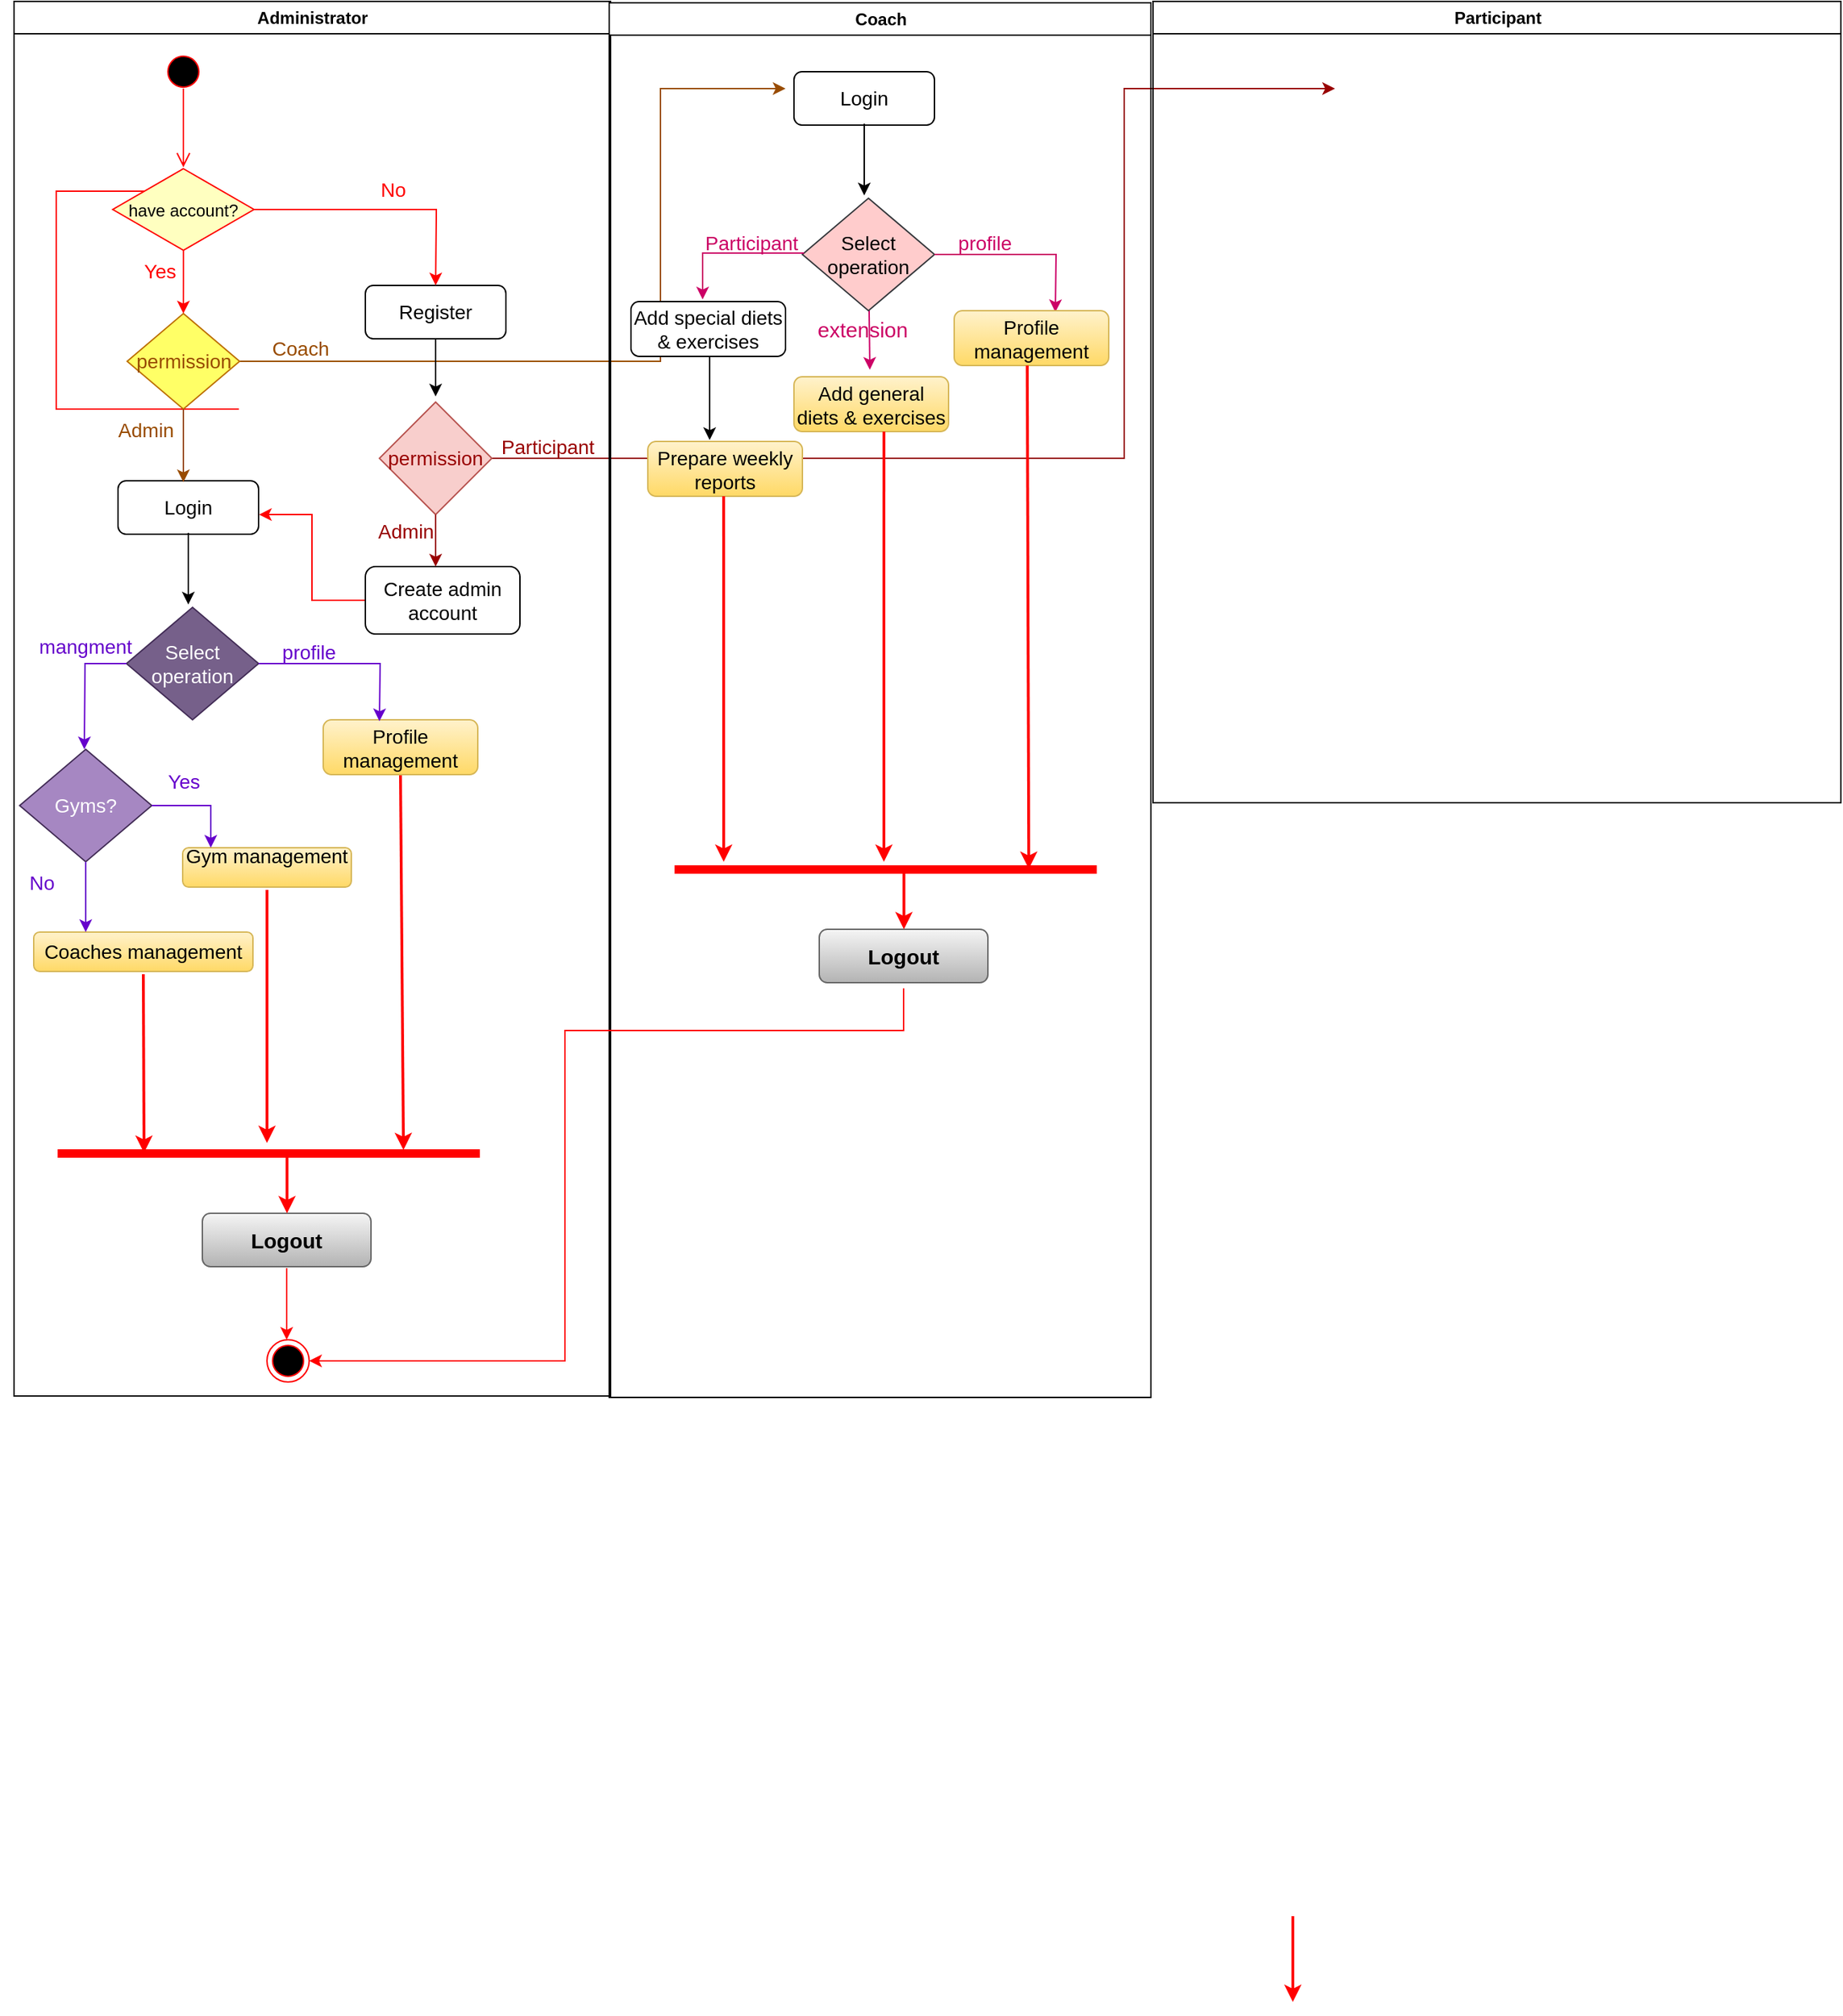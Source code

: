 <mxfile version="20.5.1" type="github">
  <diagram name="Page-1" id="e7e014a7-5840-1c2e-5031-d8a46d1fe8dd">
    <mxGraphModel dx="1038" dy="536" grid="1" gridSize="10" guides="1" tooltips="1" connect="1" arrows="1" fold="1" page="1" pageScale="1" pageWidth="1169" pageHeight="826" background="none" math="0" shadow="0">
      <root>
        <mxCell id="0" />
        <mxCell id="1" parent="0" />
        <mxCell id="dBgh0t9pDxQGnR2ba0j--71" style="edgeStyle=orthogonalEdgeStyle;rounded=0;orthogonalLoop=1;jettySize=auto;html=1;strokeColor=#990000;fontSize=14;fontColor=#994C00;" edge="1" parent="1" source="dBgh0t9pDxQGnR2ba0j--53">
          <mxGeometry relative="1" as="geometry">
            <mxPoint x="960" y="190" as="targetPoint" />
            <Array as="points">
              <mxPoint x="810" y="453" />
              <mxPoint x="810" y="190" />
            </Array>
          </mxGeometry>
        </mxCell>
        <mxCell id="dBgh0t9pDxQGnR2ba0j--68" style="edgeStyle=orthogonalEdgeStyle;rounded=0;orthogonalLoop=1;jettySize=auto;html=1;strokeColor=#994C00;fontSize=14;fontColor=#994C00;entryX=-0.06;entryY=0.342;entryDx=0;entryDy=0;entryPerimeter=0;" edge="1" parent="1" source="dBgh0t9pDxQGnR2ba0j--65" target="dBgh0t9pDxQGnR2ba0j--94">
          <mxGeometry relative="1" as="geometry">
            <mxPoint x="530" y="190" as="targetPoint" />
            <Array as="points">
              <mxPoint x="480" y="384" />
              <mxPoint x="480" y="190" />
            </Array>
          </mxGeometry>
        </mxCell>
        <mxCell id="dBgh0t9pDxQGnR2ba0j--104" style="edgeStyle=none;rounded=0;orthogonalLoop=1;jettySize=auto;html=1;strokeColor=#CC0066;strokeWidth=1;fontSize=15;fontColor=#6600CC;" edge="1" parent="1" source="dBgh0t9pDxQGnR2ba0j--95">
          <mxGeometry relative="1" as="geometry">
            <mxPoint x="629" y="390" as="targetPoint" />
          </mxGeometry>
        </mxCell>
        <mxCell id="2" value="Administrator" style="swimlane;whiteSpace=wrap;" parent="1" vertex="1">
          <mxGeometry x="20" y="128" width="424.5" height="992" as="geometry" />
        </mxCell>
        <mxCell id="12" value="" style="edgeStyle=elbowEdgeStyle;elbow=horizontal;strokeColor=#FF0000;endArrow=open;endFill=1;rounded=0" parent="2" source="10" edge="1">
          <mxGeometry width="100" height="100" relative="1" as="geometry">
            <mxPoint x="160" y="290" as="sourcePoint" />
            <mxPoint x="115" y="135" as="targetPoint" />
            <Array as="points">
              <mxPoint x="30" y="250" />
            </Array>
          </mxGeometry>
        </mxCell>
        <mxCell id="dBgh0t9pDxQGnR2ba0j--41" value="" style="ellipse;html=1;shape=startState;fillColor=#000000;strokeColor=#ff0000;" vertex="1" parent="2">
          <mxGeometry x="105.5" y="35" width="30" height="30" as="geometry" />
        </mxCell>
        <mxCell id="dBgh0t9pDxQGnR2ba0j--42" value="" style="edgeStyle=orthogonalEdgeStyle;html=1;verticalAlign=bottom;endArrow=open;endSize=8;strokeColor=#ff0000;rounded=0;" edge="1" parent="2">
          <mxGeometry relative="1" as="geometry">
            <mxPoint x="120.5" y="118" as="targetPoint" />
            <mxPoint x="120.5" y="62" as="sourcePoint" />
          </mxGeometry>
        </mxCell>
        <mxCell id="dBgh0t9pDxQGnR2ba0j--45" value="have account?" style="rhombus;fillColor=#ffffc0;strokeColor=#ff0000;" vertex="1" parent="2">
          <mxGeometry x="70.25" y="119" width="100.5" height="58" as="geometry" />
        </mxCell>
        <mxCell id="dBgh0t9pDxQGnR2ba0j--49" value="&lt;font style=&quot;font-size: 14px;&quot; color=&quot;#FF0000&quot;&gt;No&lt;/font&gt;" style="text;html=1;strokeColor=none;fillColor=none;align=center;verticalAlign=middle;whiteSpace=wrap;rounded=0;" vertex="1" parent="2">
          <mxGeometry x="240" y="119" width="60" height="30" as="geometry" />
        </mxCell>
        <mxCell id="dBgh0t9pDxQGnR2ba0j--51" value="&lt;span&gt;Register &lt;/span&gt;" style="rounded=1;whiteSpace=wrap;html=1;fontSize=14;fontColor=#000000;" vertex="1" parent="2">
          <mxGeometry x="250" y="202" width="100" height="38" as="geometry" />
        </mxCell>
        <mxCell id="dBgh0t9pDxQGnR2ba0j--53" value="&lt;font color=&quot;#990000&quot;&gt;permission&lt;/font&gt;" style="rhombus;whiteSpace=wrap;html=1;fontSize=14;fillColor=#f8cecc;strokeColor=#b85450;" vertex="1" parent="2">
          <mxGeometry x="260" y="285" width="80" height="80" as="geometry" />
        </mxCell>
        <mxCell id="dBgh0t9pDxQGnR2ba0j--64" style="edgeStyle=orthogonalEdgeStyle;rounded=0;orthogonalLoop=1;jettySize=auto;html=1;entryX=1.003;entryY=0.632;entryDx=0;entryDy=0;entryPerimeter=0;strokeColor=#FF0000;fontSize=14;fontColor=#000000;" edge="1" parent="2" source="dBgh0t9pDxQGnR2ba0j--55" target="dBgh0t9pDxQGnR2ba0j--58">
          <mxGeometry relative="1" as="geometry" />
        </mxCell>
        <mxCell id="dBgh0t9pDxQGnR2ba0j--55" value="&lt;font color=&quot;#000000&quot;&gt;Create admin account&lt;br&gt;&lt;/font&gt;" style="rounded=1;whiteSpace=wrap;html=1;fontSize=14;" vertex="1" parent="2">
          <mxGeometry x="250" y="402" width="110" height="48" as="geometry" />
        </mxCell>
        <mxCell id="dBgh0t9pDxQGnR2ba0j--57" value="&lt;font color=&quot;#FF0000&quot;&gt;Yes&lt;/font&gt;" style="text;html=1;strokeColor=none;fillColor=none;align=center;verticalAlign=middle;whiteSpace=wrap;rounded=0;fontSize=14;fontColor=#000000;" vertex="1" parent="2">
          <mxGeometry x="74" y="177" width="60" height="30" as="geometry" />
        </mxCell>
        <mxCell id="dBgh0t9pDxQGnR2ba0j--58" value="Login" style="rounded=1;whiteSpace=wrap;html=1;fontSize=14;fontColor=#000000;" vertex="1" parent="2">
          <mxGeometry x="74" y="341" width="100" height="38" as="geometry" />
        </mxCell>
        <mxCell id="dBgh0t9pDxQGnR2ba0j--59" value="&lt;font color=&quot;#994C00&quot;&gt;Admin&lt;/font&gt;" style="text;html=1;strokeColor=none;fillColor=none;align=center;verticalAlign=middle;whiteSpace=wrap;rounded=0;fontSize=14;fontColor=#FF0000;" vertex="1" parent="2">
          <mxGeometry x="64" y="290" width="60" height="30" as="geometry" />
        </mxCell>
        <mxCell id="dBgh0t9pDxQGnR2ba0j--62" value="Select operation" style="rhombus;whiteSpace=wrap;html=1;fontSize=14;fillColor=#76608a;strokeColor=#432D57;fontColor=#ffffff;" vertex="1" parent="2">
          <mxGeometry x="80" y="431" width="94" height="80" as="geometry" />
        </mxCell>
        <mxCell id="dBgh0t9pDxQGnR2ba0j--65" value="&lt;font color=&quot;#994C00&quot;&gt;permission&lt;/font&gt;" style="rhombus;whiteSpace=wrap;html=1;fontSize=14;fillColor=#FFFF66;strokeColor=#BD7000;fontColor=#000000;" vertex="1" parent="2">
          <mxGeometry x="80.5" y="222" width="80" height="68" as="geometry" />
        </mxCell>
        <mxCell id="dBgh0t9pDxQGnR2ba0j--69" value="&lt;font color=&quot;#994C00&quot;&gt;Coach&lt;/font&gt;" style="text;html=1;strokeColor=none;fillColor=none;align=center;verticalAlign=middle;whiteSpace=wrap;rounded=0;fontSize=14;fontColor=#FF0000;" vertex="1" parent="2">
          <mxGeometry x="174" y="232" width="60" height="30" as="geometry" />
        </mxCell>
        <mxCell id="dBgh0t9pDxQGnR2ba0j--72" value="&lt;font color=&quot;#990000&quot;&gt;Participant&lt;/font&gt;" style="text;html=1;strokeColor=none;fillColor=none;align=center;verticalAlign=middle;whiteSpace=wrap;rounded=0;fontSize=14;fontColor=#FF0000;" vertex="1" parent="2">
          <mxGeometry x="350" y="302" width="60" height="30" as="geometry" />
        </mxCell>
        <mxCell id="dBgh0t9pDxQGnR2ba0j--75" value="&lt;font color=&quot;#6600CC&quot;&gt;profile&lt;/font&gt;" style="text;html=1;strokeColor=none;fillColor=none;align=center;verticalAlign=middle;whiteSpace=wrap;rounded=0;fontSize=14;fontColor=#990000;" vertex="1" parent="2">
          <mxGeometry x="180" y="448" width="60" height="30" as="geometry" />
        </mxCell>
        <mxCell id="dBgh0t9pDxQGnR2ba0j--76" value="mangment" style="text;html=1;strokeColor=none;fillColor=none;align=center;verticalAlign=middle;whiteSpace=wrap;rounded=0;fontSize=14;fontColor=#6600CC;" vertex="1" parent="2">
          <mxGeometry x="21" y="444" width="60" height="30" as="geometry" />
        </mxCell>
        <mxCell id="dBgh0t9pDxQGnR2ba0j--77" value="Gyms?" style="rhombus;whiteSpace=wrap;html=1;fontSize=14;fillColor=#A687C2;strokeColor=#432D57;fontColor=#ffffff;" vertex="1" parent="2">
          <mxGeometry x="4" y="532" width="94" height="80" as="geometry" />
        </mxCell>
        <mxCell id="dBgh0t9pDxQGnR2ba0j--78" value="&lt;p&gt;&lt;span&gt;Profile management&lt;/span&gt;&lt;/p&gt;" style="rounded=1;whiteSpace=wrap;html=1;fontSize=14;fillColor=#fff2cc;gradientColor=#ffd966;strokeColor=#d6b656;" vertex="1" parent="2">
          <mxGeometry x="220" y="511" width="110" height="39" as="geometry" />
        </mxCell>
        <mxCell id="dBgh0t9pDxQGnR2ba0j--80" value="Yes" style="text;html=1;strokeColor=none;fillColor=none;align=center;verticalAlign=middle;whiteSpace=wrap;rounded=0;fontSize=14;fontColor=#6600CC;" vertex="1" parent="2">
          <mxGeometry x="91" y="540" width="60" height="30" as="geometry" />
        </mxCell>
        <mxCell id="dBgh0t9pDxQGnR2ba0j--81" value="&#xa;&lt;p&gt;&lt;/p&gt;&lt;p&gt;&lt;span&gt;Gym management&lt;/span&gt;&lt;/p&gt;&lt;p&gt;&lt;/p&gt;&#xa;&#xa;" style="rounded=1;whiteSpace=wrap;html=1;fontSize=14;fillColor=#fff2cc;gradientColor=#ffd966;strokeColor=#d6b656;" vertex="1" parent="2">
          <mxGeometry x="120" y="602" width="120" height="28" as="geometry" />
        </mxCell>
        <mxCell id="dBgh0t9pDxQGnR2ba0j--84" value="&lt;br&gt;&lt;p&gt;&lt;/p&gt;&lt;p&gt;&lt;span&gt;Coaches &lt;/span&gt;&lt;span&gt;management&lt;/span&gt;&lt;/p&gt;&lt;p&gt;&lt;/p&gt;&lt;br&gt;" style="rounded=1;whiteSpace=wrap;html=1;fontSize=14;fillColor=#fff2cc;gradientColor=#ffd966;strokeColor=#d6b656;" vertex="1" parent="2">
          <mxGeometry x="14" y="662" width="156" height="28" as="geometry" />
        </mxCell>
        <mxCell id="dBgh0t9pDxQGnR2ba0j--88" value="" style="shape=line;strokeWidth=6;strokeColor=#ff0000;rotation=-180;" vertex="1" parent="2">
          <mxGeometry x="31" y="812" width="300.5" height="15" as="geometry" />
        </mxCell>
        <mxCell id="dBgh0t9pDxQGnR2ba0j--91" value="&lt;b&gt;&lt;font style=&quot;font-size: 15px;&quot;&gt;Logout&lt;/font&gt;&lt;/b&gt;" style="rounded=1;whiteSpace=wrap;html=1;fontSize=14;fillColor=#f5f5f5;gradientColor=#b3b3b3;strokeColor=#666666;" vertex="1" parent="2">
          <mxGeometry x="134" y="862" width="120" height="38" as="geometry" />
        </mxCell>
        <mxCell id="38" value="" style="ellipse;shape=endState;fillColor=#000000;strokeColor=#ff0000" parent="2" vertex="1">
          <mxGeometry x="180" y="952" width="30" height="30" as="geometry" />
        </mxCell>
        <mxCell id="3" value="Coach" style="swimlane;whiteSpace=wrap" parent="1" vertex="1">
          <mxGeometry x="443.5" y="129" width="385.5" height="992" as="geometry" />
        </mxCell>
        <mxCell id="dBgh0t9pDxQGnR2ba0j--94" value="Login" style="rounded=1;whiteSpace=wrap;html=1;fontSize=14;fontColor=#000000;" vertex="1" parent="3">
          <mxGeometry x="131.5" y="49" width="100" height="38" as="geometry" />
        </mxCell>
        <mxCell id="dBgh0t9pDxQGnR2ba0j--95" value="Select operation" style="rhombus;whiteSpace=wrap;html=1;fontSize=14;fillColor=#ffcccc;strokeColor=#36393d;" vertex="1" parent="3">
          <mxGeometry x="137.5" y="139" width="94" height="80" as="geometry" />
        </mxCell>
        <mxCell id="dBgh0t9pDxQGnR2ba0j--96" value="&lt;font color=&quot;#CC0066&quot;&gt;profile&lt;/font&gt;" style="text;html=1;strokeColor=none;fillColor=none;align=center;verticalAlign=middle;whiteSpace=wrap;rounded=0;fontSize=14;fontColor=#990000;" vertex="1" parent="3">
          <mxGeometry x="237.5" y="156" width="60" height="30" as="geometry" />
        </mxCell>
        <mxCell id="dBgh0t9pDxQGnR2ba0j--97" value="&lt;font color=&quot;#CC0066&quot;&gt;Participant&lt;/font&gt;" style="text;html=1;strokeColor=none;fillColor=none;align=center;verticalAlign=middle;whiteSpace=wrap;rounded=0;fontSize=14;fontColor=#6600CC;" vertex="1" parent="3">
          <mxGeometry x="71.5" y="156" width="60" height="30" as="geometry" />
        </mxCell>
        <mxCell id="dBgh0t9pDxQGnR2ba0j--98" style="edgeStyle=orthogonalEdgeStyle;rounded=0;orthogonalLoop=1;jettySize=auto;html=1;strokeColor=#000000;fontSize=14;fontColor=#000000;" edge="1" parent="3">
          <mxGeometry relative="1" as="geometry">
            <mxPoint x="181.5" y="137" as="targetPoint" />
            <mxPoint x="181.5" y="86" as="sourcePoint" />
          </mxGeometry>
        </mxCell>
        <mxCell id="dBgh0t9pDxQGnR2ba0j--99" style="edgeStyle=orthogonalEdgeStyle;rounded=0;orthogonalLoop=1;jettySize=auto;html=1;strokeColor=#CC0066;fontSize=14;fontColor=#990000;" edge="1" parent="3" source="dBgh0t9pDxQGnR2ba0j--95">
          <mxGeometry relative="1" as="geometry">
            <mxPoint x="317.5" y="220" as="targetPoint" />
          </mxGeometry>
        </mxCell>
        <mxCell id="dBgh0t9pDxQGnR2ba0j--101" value="&lt;p&gt;&lt;span&gt;Profile management&lt;/span&gt;&lt;/p&gt;" style="rounded=1;whiteSpace=wrap;html=1;fontSize=14;fillColor=#fff2cc;gradientColor=#ffd966;strokeColor=#d6b656;" vertex="1" parent="3">
          <mxGeometry x="245.5" y="219" width="110" height="39" as="geometry" />
        </mxCell>
        <mxCell id="dBgh0t9pDxQGnR2ba0j--107" value="extension" style="text;html=1;strokeColor=none;fillColor=none;align=center;verticalAlign=middle;whiteSpace=wrap;rounded=0;fontSize=15;fontColor=#CC0066;" vertex="1" parent="3">
          <mxGeometry x="150.5" y="217" width="60" height="30" as="geometry" />
        </mxCell>
        <mxCell id="dBgh0t9pDxQGnR2ba0j--109" value="&lt;p&gt;&lt;span&gt;Add general diets&lt;/span&gt; &amp;amp; exercises &lt;/p&gt;" style="rounded=1;whiteSpace=wrap;html=1;fontSize=14;fillColor=#fff2cc;gradientColor=#ffd966;strokeColor=#d6b656;" vertex="1" parent="3">
          <mxGeometry x="131.5" y="266" width="110" height="39" as="geometry" />
        </mxCell>
        <mxCell id="dBgh0t9pDxQGnR2ba0j--110" value="&lt;p&gt;&lt;span&gt;Add special diets&lt;/span&gt; &amp;amp; exercises&lt;/p&gt;" style="rounded=1;whiteSpace=wrap;html=1;fontSize=14;" vertex="1" parent="3">
          <mxGeometry x="15.5" y="212.5" width="110" height="39" as="geometry" />
        </mxCell>
        <mxCell id="dBgh0t9pDxQGnR2ba0j--112" value="&lt;span&gt;Prepare weekly reports &lt;/span&gt;" style="rounded=1;whiteSpace=wrap;html=1;fontSize=14;fillColor=#fff2cc;gradientColor=#ffd966;strokeColor=#d6b656;" vertex="1" parent="3">
          <mxGeometry x="27.5" y="312" width="110" height="39" as="geometry" />
        </mxCell>
        <mxCell id="dBgh0t9pDxQGnR2ba0j--113" style="rounded=0;orthogonalLoop=1;jettySize=auto;html=1;strokeColor=#FF0000;fontSize=14;fontColor=#6600CC;strokeWidth=2;entryX=0.161;entryY=0.533;entryDx=0;entryDy=0;entryPerimeter=0;" edge="1" parent="3" target="dBgh0t9pDxQGnR2ba0j--116">
          <mxGeometry relative="1" as="geometry">
            <mxPoint x="296.5" y="601" as="targetPoint" />
            <mxPoint x="297.5" y="258" as="sourcePoint" />
          </mxGeometry>
        </mxCell>
        <mxCell id="dBgh0t9pDxQGnR2ba0j--114" style="rounded=0;orthogonalLoop=1;jettySize=auto;html=1;strokeColor=#FF0000;fontSize=14;fontColor=#6600CC;strokeWidth=2;exitX=0.582;exitY=1;exitDx=0;exitDy=0;exitPerimeter=0;" edge="1" parent="3" source="dBgh0t9pDxQGnR2ba0j--109">
          <mxGeometry relative="1" as="geometry">
            <mxPoint x="195.5" y="611" as="targetPoint" />
            <mxPoint x="191.7" y="305" as="sourcePoint" />
          </mxGeometry>
        </mxCell>
        <mxCell id="dBgh0t9pDxQGnR2ba0j--115" style="rounded=0;orthogonalLoop=1;jettySize=auto;html=1;strokeColor=#FF0000;fontSize=14;fontColor=#6600CC;strokeWidth=2;" edge="1" parent="3">
          <mxGeometry relative="1" as="geometry">
            <mxPoint x="81.5" y="611" as="targetPoint" />
            <mxPoint x="81.45" y="351" as="sourcePoint" />
          </mxGeometry>
        </mxCell>
        <mxCell id="dBgh0t9pDxQGnR2ba0j--116" value="" style="shape=line;strokeWidth=6;strokeColor=#ff0000;rotation=-180;" vertex="1" parent="3">
          <mxGeometry x="46.5" y="609" width="300.5" height="15" as="geometry" />
        </mxCell>
        <mxCell id="dBgh0t9pDxQGnR2ba0j--117" value="&lt;b&gt;&lt;font style=&quot;font-size: 15px;&quot;&gt;Logout&lt;/font&gt;&lt;/b&gt;" style="rounded=1;whiteSpace=wrap;html=1;fontSize=14;fillColor=#f5f5f5;gradientColor=#b3b3b3;strokeColor=#666666;" vertex="1" parent="3">
          <mxGeometry x="149.5" y="659" width="120" height="38" as="geometry" />
        </mxCell>
        <mxCell id="dBgh0t9pDxQGnR2ba0j--118" style="edgeStyle=none;rounded=0;orthogonalLoop=1;jettySize=auto;html=1;strokeColor=#FF0000;fontSize=14;fontColor=#6600CC;strokeWidth=2;" edge="1" parent="3">
          <mxGeometry relative="1" as="geometry">
            <mxPoint x="209.75" y="659" as="targetPoint" />
            <mxPoint x="209.75" y="616.5" as="sourcePoint" />
          </mxGeometry>
        </mxCell>
        <mxCell id="4" value="Participant" style="swimlane;whiteSpace=wrap" parent="1" vertex="1">
          <mxGeometry x="830.5" y="128" width="489.5" height="570" as="geometry" />
        </mxCell>
        <mxCell id="dBgh0t9pDxQGnR2ba0j--48" style="edgeStyle=orthogonalEdgeStyle;rounded=0;orthogonalLoop=1;jettySize=auto;html=1;strokeColor=#FF0000;" edge="1" parent="1" source="dBgh0t9pDxQGnR2ba0j--45">
          <mxGeometry relative="1" as="geometry">
            <mxPoint x="320" y="330" as="targetPoint" />
          </mxGeometry>
        </mxCell>
        <mxCell id="dBgh0t9pDxQGnR2ba0j--52" style="edgeStyle=orthogonalEdgeStyle;rounded=0;orthogonalLoop=1;jettySize=auto;html=1;strokeColor=#000000;fontSize=14;fontColor=#000000;" edge="1" parent="1">
          <mxGeometry relative="1" as="geometry">
            <mxPoint x="320" y="409" as="targetPoint" />
            <mxPoint x="320" y="368" as="sourcePoint" />
          </mxGeometry>
        </mxCell>
        <mxCell id="dBgh0t9pDxQGnR2ba0j--54" style="edgeStyle=orthogonalEdgeStyle;rounded=0;orthogonalLoop=1;jettySize=auto;html=1;strokeColor=#990000;fontSize=14;fontColor=#990000;" edge="1" parent="1" source="dBgh0t9pDxQGnR2ba0j--53">
          <mxGeometry relative="1" as="geometry">
            <mxPoint x="320" y="530" as="targetPoint" />
          </mxGeometry>
        </mxCell>
        <mxCell id="dBgh0t9pDxQGnR2ba0j--56" style="edgeStyle=orthogonalEdgeStyle;rounded=0;orthogonalLoop=1;jettySize=auto;html=1;strokeColor=#FF0000;fontSize=14;fontColor=#000000;" edge="1" parent="1" source="dBgh0t9pDxQGnR2ba0j--45">
          <mxGeometry relative="1" as="geometry">
            <mxPoint x="140.5" y="350" as="targetPoint" />
          </mxGeometry>
        </mxCell>
        <mxCell id="dBgh0t9pDxQGnR2ba0j--61" style="edgeStyle=orthogonalEdgeStyle;rounded=0;orthogonalLoop=1;jettySize=auto;html=1;strokeColor=#000000;fontSize=14;fontColor=#000000;" edge="1" parent="1">
          <mxGeometry relative="1" as="geometry">
            <mxPoint x="144" y="557" as="targetPoint" />
            <mxPoint x="144" y="506" as="sourcePoint" />
          </mxGeometry>
        </mxCell>
        <mxCell id="dBgh0t9pDxQGnR2ba0j--66" style="edgeStyle=orthogonalEdgeStyle;rounded=0;orthogonalLoop=1;jettySize=auto;html=1;strokeColor=#994C00;fontSize=14;fontColor=#994C00;" edge="1" parent="1" source="dBgh0t9pDxQGnR2ba0j--65">
          <mxGeometry relative="1" as="geometry">
            <mxPoint x="140.5" y="470" as="targetPoint" />
          </mxGeometry>
        </mxCell>
        <mxCell id="dBgh0t9pDxQGnR2ba0j--67" value="&lt;font color=&quot;#990000&quot;&gt;Admin&lt;/font&gt;" style="text;html=1;strokeColor=none;fillColor=none;align=center;verticalAlign=middle;whiteSpace=wrap;rounded=0;fontSize=14;fontColor=#FF0000;" vertex="1" parent="1">
          <mxGeometry x="269" y="490" width="60" height="30" as="geometry" />
        </mxCell>
        <mxCell id="dBgh0t9pDxQGnR2ba0j--73" style="edgeStyle=orthogonalEdgeStyle;rounded=0;orthogonalLoop=1;jettySize=auto;html=1;strokeColor=#6600CC;fontSize=14;fontColor=#990000;" edge="1" parent="1" source="dBgh0t9pDxQGnR2ba0j--62">
          <mxGeometry relative="1" as="geometry">
            <mxPoint x="280" y="640" as="targetPoint" />
          </mxGeometry>
        </mxCell>
        <mxCell id="dBgh0t9pDxQGnR2ba0j--74" style="edgeStyle=orthogonalEdgeStyle;rounded=0;orthogonalLoop=1;jettySize=auto;html=1;strokeColor=#6600CC;fontSize=14;fontColor=#990000;" edge="1" parent="1" source="dBgh0t9pDxQGnR2ba0j--62">
          <mxGeometry relative="1" as="geometry">
            <mxPoint x="70" y="660" as="targetPoint" />
          </mxGeometry>
        </mxCell>
        <mxCell id="dBgh0t9pDxQGnR2ba0j--79" style="edgeStyle=elbowEdgeStyle;rounded=0;orthogonalLoop=1;jettySize=auto;html=1;strokeColor=#6600CC;fontSize=14;fontColor=#6600CC;" edge="1" parent="1" source="dBgh0t9pDxQGnR2ba0j--77">
          <mxGeometry relative="1" as="geometry">
            <mxPoint x="160" y="730" as="targetPoint" />
            <Array as="points">
              <mxPoint x="160" y="700" />
            </Array>
          </mxGeometry>
        </mxCell>
        <mxCell id="dBgh0t9pDxQGnR2ba0j--82" style="edgeStyle=elbowEdgeStyle;rounded=0;orthogonalLoop=1;jettySize=auto;html=1;strokeColor=#6600CC;fontSize=14;fontColor=#6600CC;" edge="1" parent="1" source="dBgh0t9pDxQGnR2ba0j--77">
          <mxGeometry relative="1" as="geometry">
            <mxPoint x="71" y="790" as="targetPoint" />
          </mxGeometry>
        </mxCell>
        <mxCell id="dBgh0t9pDxQGnR2ba0j--83" value="No" style="text;html=1;strokeColor=none;fillColor=none;align=center;verticalAlign=middle;whiteSpace=wrap;rounded=0;fontSize=14;fontColor=#6600CC;" vertex="1" parent="1">
          <mxGeometry x="10" y="740" width="60" height="30" as="geometry" />
        </mxCell>
        <mxCell id="dBgh0t9pDxQGnR2ba0j--85" style="rounded=0;orthogonalLoop=1;jettySize=auto;html=1;strokeColor=#FF0000;fontSize=14;fontColor=#6600CC;entryX=0.181;entryY=0.667;entryDx=0;entryDy=0;entryPerimeter=0;strokeWidth=2;" edge="1" parent="1" target="dBgh0t9pDxQGnR2ba0j--88">
          <mxGeometry relative="1" as="geometry">
            <mxPoint x="290" y="910" as="targetPoint" />
            <mxPoint x="295" y="678.5" as="sourcePoint" />
          </mxGeometry>
        </mxCell>
        <mxCell id="dBgh0t9pDxQGnR2ba0j--86" style="edgeStyle=elbowEdgeStyle;rounded=0;orthogonalLoop=1;jettySize=auto;html=1;strokeColor=#FF0000;fontSize=14;fontColor=#6600CC;strokeWidth=2;" edge="1" parent="1">
          <mxGeometry relative="1" as="geometry">
            <mxPoint x="200" y="940" as="targetPoint" />
            <mxPoint x="200" y="760" as="sourcePoint" />
          </mxGeometry>
        </mxCell>
        <mxCell id="dBgh0t9pDxQGnR2ba0j--87" style="edgeStyle=elbowEdgeStyle;rounded=0;orthogonalLoop=1;jettySize=auto;html=1;strokeColor=#FF0000;fontSize=14;fontColor=#6600CC;entryX=0.794;entryY=0.533;entryDx=0;entryDy=0;entryPerimeter=0;strokeWidth=2;" edge="1" parent="1" target="dBgh0t9pDxQGnR2ba0j--88">
          <mxGeometry relative="1" as="geometry">
            <mxPoint x="112" y="936" as="targetPoint" />
            <mxPoint x="112" y="820" as="sourcePoint" />
          </mxGeometry>
        </mxCell>
        <mxCell id="dBgh0t9pDxQGnR2ba0j--90" style="edgeStyle=none;rounded=0;orthogonalLoop=1;jettySize=auto;html=1;strokeColor=#FF0000;fontSize=14;fontColor=#6600CC;strokeWidth=2;" edge="1" parent="1">
          <mxGeometry relative="1" as="geometry">
            <mxPoint x="214.25" y="990" as="targetPoint" />
            <mxPoint x="214.25" y="947.5" as="sourcePoint" />
          </mxGeometry>
        </mxCell>
        <mxCell id="dBgh0t9pDxQGnR2ba0j--92" style="edgeStyle=none;rounded=0;orthogonalLoop=1;jettySize=auto;html=1;strokeColor=#FF0000;strokeWidth=2;fontSize=15;fontColor=#6600CC;" edge="1" parent="1">
          <mxGeometry relative="1" as="geometry">
            <mxPoint x="930" y="1551" as="targetPoint" />
            <mxPoint x="930" y="1490" as="sourcePoint" />
          </mxGeometry>
        </mxCell>
        <mxCell id="dBgh0t9pDxQGnR2ba0j--93" style="edgeStyle=none;rounded=0;orthogonalLoop=1;jettySize=auto;html=1;strokeColor=#FF0000;strokeWidth=1;fontSize=15;fontColor=#6600CC;" edge="1" parent="1">
          <mxGeometry relative="1" as="geometry">
            <mxPoint x="214" y="1080" as="targetPoint" />
            <mxPoint x="214" y="1029" as="sourcePoint" />
          </mxGeometry>
        </mxCell>
        <mxCell id="dBgh0t9pDxQGnR2ba0j--105" style="edgeStyle=orthogonalEdgeStyle;rounded=0;orthogonalLoop=1;jettySize=auto;html=1;strokeColor=#CC0066;strokeWidth=1;fontSize=15;fontColor=#CC0066;" edge="1" parent="1" source="dBgh0t9pDxQGnR2ba0j--95">
          <mxGeometry relative="1" as="geometry">
            <mxPoint x="510" y="340" as="targetPoint" />
            <Array as="points">
              <mxPoint x="510" y="307" />
              <mxPoint x="510" y="330" />
            </Array>
          </mxGeometry>
        </mxCell>
        <mxCell id="dBgh0t9pDxQGnR2ba0j--111" style="edgeStyle=orthogonalEdgeStyle;rounded=0;orthogonalLoop=1;jettySize=auto;html=1;strokeColor=#000000;strokeWidth=1;fontSize=15;fontColor=#CC0066;" edge="1" parent="1">
          <mxGeometry relative="1" as="geometry">
            <mxPoint x="515" y="440" as="targetPoint" />
            <mxPoint x="515" y="380" as="sourcePoint" />
          </mxGeometry>
        </mxCell>
        <mxCell id="dBgh0t9pDxQGnR2ba0j--119" style="edgeStyle=orthogonalEdgeStyle;rounded=0;orthogonalLoop=1;jettySize=auto;html=1;entryX=1;entryY=0.5;entryDx=0;entryDy=0;strokeColor=#FF0000;strokeWidth=1;fontSize=15;fontColor=#CC0066;" edge="1" parent="1" target="38">
          <mxGeometry relative="1" as="geometry">
            <mxPoint x="653" y="830" as="sourcePoint" />
            <Array as="points">
              <mxPoint x="653" y="860" />
              <mxPoint x="412" y="860" />
              <mxPoint x="412" y="1095" />
            </Array>
          </mxGeometry>
        </mxCell>
      </root>
    </mxGraphModel>
  </diagram>
</mxfile>
